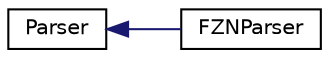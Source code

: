 digraph "Graphical Class Hierarchy"
{
  edge [fontname="Helvetica",fontsize="10",labelfontname="Helvetica",labelfontsize="10"];
  node [fontname="Helvetica",fontsize="10",shape=record];
  rankdir="LR";
  Node1 [label="Parser",height=0.2,width=0.4,color="black", fillcolor="white", style="filled",URL="$dc/db7/class_parser.html"];
  Node1 -> Node2 [dir="back",color="midnightblue",fontsize="10",style="solid",fontname="Helvetica"];
  Node2 [label="FZNParser",height=0.2,width=0.4,color="black", fillcolor="white", style="filled",URL="$d9/dbf/class_f_z_n_parser.html"];
}
